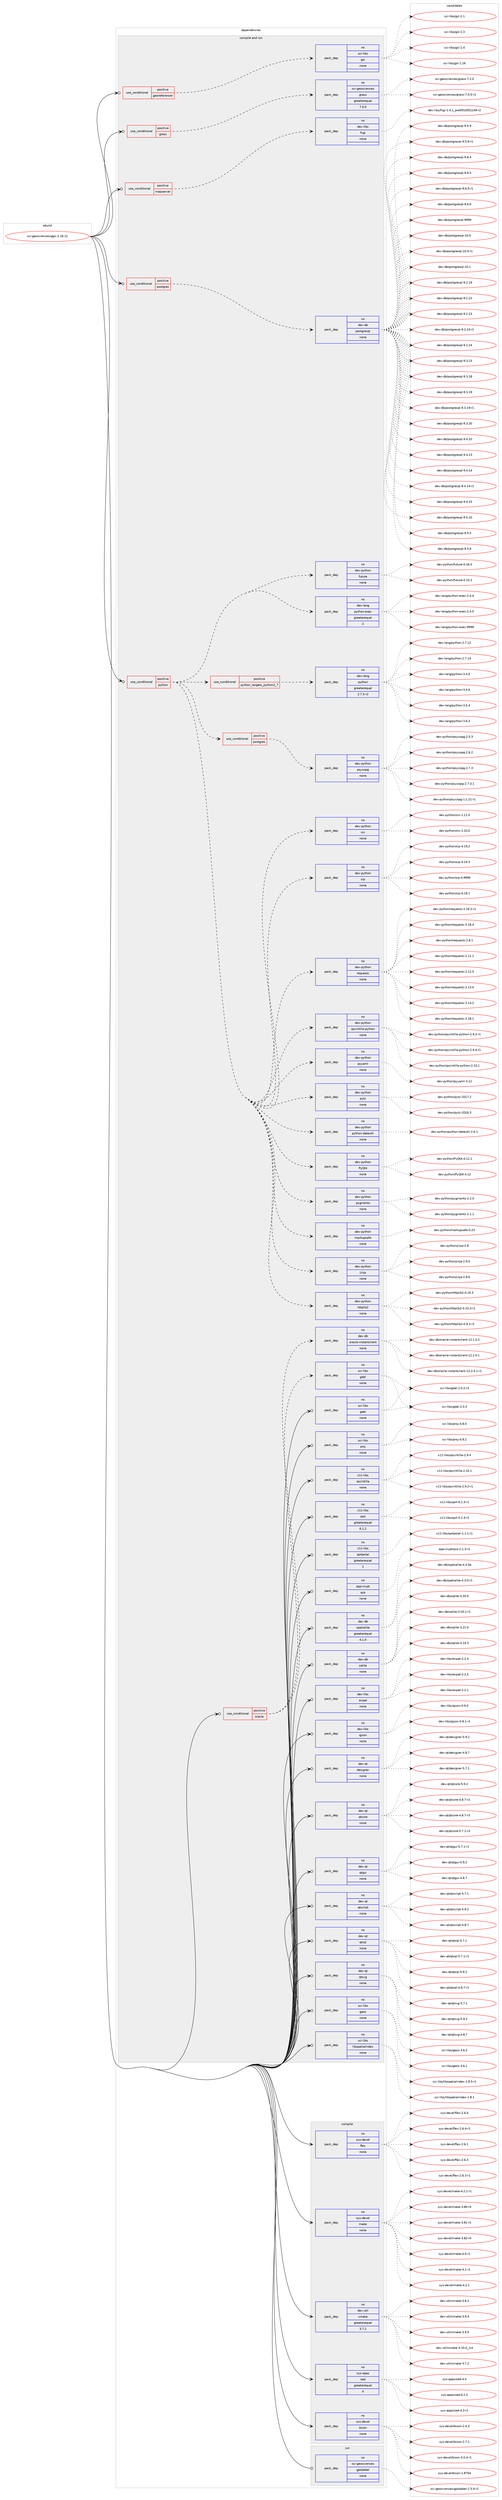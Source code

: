 digraph prolog {

# *************
# Graph options
# *************

newrank=true;
concentrate=true;
compound=true;
graph [rankdir=LR,fontname=Helvetica,fontsize=10,ranksep=1.5];#, ranksep=2.5, nodesep=0.2];
edge  [arrowhead=vee];
node  [fontname=Helvetica,fontsize=10];

# **********
# The ebuild
# **********

subgraph cluster_leftcol {
color=gray;
rank=same;
label=<<i>ebuild</i>>;
id [label="sci-geosciences/qgis-2.18.12", color=red, width=4, href="../sci-geosciences/qgis-2.18.12.svg"];
}

# ****************
# The dependencies
# ****************

subgraph cluster_midcol {
color=gray;
label=<<i>dependencies</i>>;
subgraph cluster_compile {
fillcolor="#eeeeee";
style=filled;
label=<<i>compile</i>>;
subgraph pack331617 {
dependency449462 [label=<<TABLE BORDER="0" CELLBORDER="1" CELLSPACING="0" CELLPADDING="4" WIDTH="220"><TR><TD ROWSPAN="6" CELLPADDING="30">pack_dep</TD></TR><TR><TD WIDTH="110">no</TD></TR><TR><TD>dev-util</TD></TR><TR><TD>cmake</TD></TR><TR><TD>greaterequal</TD></TR><TR><TD>3.7.2</TD></TR></TABLE>>, shape=none, color=blue];
}
id:e -> dependency449462:w [weight=20,style="solid",arrowhead="vee"];
subgraph pack331618 {
dependency449463 [label=<<TABLE BORDER="0" CELLBORDER="1" CELLSPACING="0" CELLPADDING="4" WIDTH="220"><TR><TD ROWSPAN="6" CELLPADDING="30">pack_dep</TD></TR><TR><TD WIDTH="110">no</TD></TR><TR><TD>sys-apps</TD></TR><TR><TD>sed</TD></TR><TR><TD>greaterequal</TD></TR><TR><TD>4</TD></TR></TABLE>>, shape=none, color=blue];
}
id:e -> dependency449463:w [weight=20,style="solid",arrowhead="vee"];
subgraph pack331619 {
dependency449464 [label=<<TABLE BORDER="0" CELLBORDER="1" CELLSPACING="0" CELLPADDING="4" WIDTH="220"><TR><TD ROWSPAN="6" CELLPADDING="30">pack_dep</TD></TR><TR><TD WIDTH="110">no</TD></TR><TR><TD>sys-devel</TD></TR><TR><TD>bison</TD></TR><TR><TD>none</TD></TR><TR><TD></TD></TR></TABLE>>, shape=none, color=blue];
}
id:e -> dependency449464:w [weight=20,style="solid",arrowhead="vee"];
subgraph pack331620 {
dependency449465 [label=<<TABLE BORDER="0" CELLBORDER="1" CELLSPACING="0" CELLPADDING="4" WIDTH="220"><TR><TD ROWSPAN="6" CELLPADDING="30">pack_dep</TD></TR><TR><TD WIDTH="110">no</TD></TR><TR><TD>sys-devel</TD></TR><TR><TD>flex</TD></TR><TR><TD>none</TD></TR><TR><TD></TD></TR></TABLE>>, shape=none, color=blue];
}
id:e -> dependency449465:w [weight=20,style="solid",arrowhead="vee"];
subgraph pack331621 {
dependency449466 [label=<<TABLE BORDER="0" CELLBORDER="1" CELLSPACING="0" CELLPADDING="4" WIDTH="220"><TR><TD ROWSPAN="6" CELLPADDING="30">pack_dep</TD></TR><TR><TD WIDTH="110">no</TD></TR><TR><TD>sys-devel</TD></TR><TR><TD>make</TD></TR><TR><TD>none</TD></TR><TR><TD></TD></TR></TABLE>>, shape=none, color=blue];
}
id:e -> dependency449466:w [weight=20,style="solid",arrowhead="vee"];
}
subgraph cluster_compileandrun {
fillcolor="#eeeeee";
style=filled;
label=<<i>compile and run</i>>;
subgraph cond110022 {
dependency449467 [label=<<TABLE BORDER="0" CELLBORDER="1" CELLSPACING="0" CELLPADDING="4"><TR><TD ROWSPAN="3" CELLPADDING="10">use_conditional</TD></TR><TR><TD>positive</TD></TR><TR><TD>georeferencer</TD></TR></TABLE>>, shape=none, color=red];
subgraph pack331622 {
dependency449468 [label=<<TABLE BORDER="0" CELLBORDER="1" CELLSPACING="0" CELLPADDING="4" WIDTH="220"><TR><TD ROWSPAN="6" CELLPADDING="30">pack_dep</TD></TR><TR><TD WIDTH="110">no</TD></TR><TR><TD>sci-libs</TD></TR><TR><TD>gsl</TD></TR><TR><TD>none</TD></TR><TR><TD></TD></TR></TABLE>>, shape=none, color=blue];
}
dependency449467:e -> dependency449468:w [weight=20,style="dashed",arrowhead="vee"];
}
id:e -> dependency449467:w [weight=20,style="solid",arrowhead="odotvee"];
subgraph cond110023 {
dependency449469 [label=<<TABLE BORDER="0" CELLBORDER="1" CELLSPACING="0" CELLPADDING="4"><TR><TD ROWSPAN="3" CELLPADDING="10">use_conditional</TD></TR><TR><TD>positive</TD></TR><TR><TD>grass</TD></TR></TABLE>>, shape=none, color=red];
subgraph pack331623 {
dependency449470 [label=<<TABLE BORDER="0" CELLBORDER="1" CELLSPACING="0" CELLPADDING="4" WIDTH="220"><TR><TD ROWSPAN="6" CELLPADDING="30">pack_dep</TD></TR><TR><TD WIDTH="110">no</TD></TR><TR><TD>sci-geosciences</TD></TR><TR><TD>grass</TD></TR><TR><TD>greaterequal</TD></TR><TR><TD>7.0.0</TD></TR></TABLE>>, shape=none, color=blue];
}
dependency449469:e -> dependency449470:w [weight=20,style="dashed",arrowhead="vee"];
}
id:e -> dependency449469:w [weight=20,style="solid",arrowhead="odotvee"];
subgraph cond110024 {
dependency449471 [label=<<TABLE BORDER="0" CELLBORDER="1" CELLSPACING="0" CELLPADDING="4"><TR><TD ROWSPAN="3" CELLPADDING="10">use_conditional</TD></TR><TR><TD>positive</TD></TR><TR><TD>mapserver</TD></TR></TABLE>>, shape=none, color=red];
subgraph pack331624 {
dependency449472 [label=<<TABLE BORDER="0" CELLBORDER="1" CELLSPACING="0" CELLPADDING="4" WIDTH="220"><TR><TD ROWSPAN="6" CELLPADDING="30">pack_dep</TD></TR><TR><TD WIDTH="110">no</TD></TR><TR><TD>dev-libs</TD></TR><TR><TD>fcgi</TD></TR><TR><TD>none</TD></TR><TR><TD></TD></TR></TABLE>>, shape=none, color=blue];
}
dependency449471:e -> dependency449472:w [weight=20,style="dashed",arrowhead="vee"];
}
id:e -> dependency449471:w [weight=20,style="solid",arrowhead="odotvee"];
subgraph cond110025 {
dependency449473 [label=<<TABLE BORDER="0" CELLBORDER="1" CELLSPACING="0" CELLPADDING="4"><TR><TD ROWSPAN="3" CELLPADDING="10">use_conditional</TD></TR><TR><TD>positive</TD></TR><TR><TD>oracle</TD></TR></TABLE>>, shape=none, color=red];
subgraph pack331625 {
dependency449474 [label=<<TABLE BORDER="0" CELLBORDER="1" CELLSPACING="0" CELLPADDING="4" WIDTH="220"><TR><TD ROWSPAN="6" CELLPADDING="30">pack_dep</TD></TR><TR><TD WIDTH="110">no</TD></TR><TR><TD>dev-db</TD></TR><TR><TD>oracle-instantclient</TD></TR><TR><TD>none</TD></TR><TR><TD></TD></TR></TABLE>>, shape=none, color=blue];
}
dependency449473:e -> dependency449474:w [weight=20,style="dashed",arrowhead="vee"];
subgraph pack331626 {
dependency449475 [label=<<TABLE BORDER="0" CELLBORDER="1" CELLSPACING="0" CELLPADDING="4" WIDTH="220"><TR><TD ROWSPAN="6" CELLPADDING="30">pack_dep</TD></TR><TR><TD WIDTH="110">no</TD></TR><TR><TD>sci-libs</TD></TR><TR><TD>gdal</TD></TR><TR><TD>none</TD></TR><TR><TD></TD></TR></TABLE>>, shape=none, color=blue];
}
dependency449473:e -> dependency449475:w [weight=20,style="dashed",arrowhead="vee"];
}
id:e -> dependency449473:w [weight=20,style="solid",arrowhead="odotvee"];
subgraph cond110026 {
dependency449476 [label=<<TABLE BORDER="0" CELLBORDER="1" CELLSPACING="0" CELLPADDING="4"><TR><TD ROWSPAN="3" CELLPADDING="10">use_conditional</TD></TR><TR><TD>positive</TD></TR><TR><TD>postgres</TD></TR></TABLE>>, shape=none, color=red];
subgraph pack331627 {
dependency449477 [label=<<TABLE BORDER="0" CELLBORDER="1" CELLSPACING="0" CELLPADDING="4" WIDTH="220"><TR><TD ROWSPAN="6" CELLPADDING="30">pack_dep</TD></TR><TR><TD WIDTH="110">no</TD></TR><TR><TD>dev-db</TD></TR><TR><TD>postgresql</TD></TR><TR><TD>none</TD></TR><TR><TD></TD></TR></TABLE>>, shape=none, color=blue];
}
dependency449476:e -> dependency449477:w [weight=20,style="dashed",arrowhead="vee"];
}
id:e -> dependency449476:w [weight=20,style="solid",arrowhead="odotvee"];
subgraph cond110027 {
dependency449478 [label=<<TABLE BORDER="0" CELLBORDER="1" CELLSPACING="0" CELLPADDING="4"><TR><TD ROWSPAN="3" CELLPADDING="10">use_conditional</TD></TR><TR><TD>positive</TD></TR><TR><TD>python</TD></TR></TABLE>>, shape=none, color=red];
subgraph cond110028 {
dependency449479 [label=<<TABLE BORDER="0" CELLBORDER="1" CELLSPACING="0" CELLPADDING="4"><TR><TD ROWSPAN="3" CELLPADDING="10">use_conditional</TD></TR><TR><TD>positive</TD></TR><TR><TD>python_targets_python2_7</TD></TR></TABLE>>, shape=none, color=red];
subgraph pack331628 {
dependency449480 [label=<<TABLE BORDER="0" CELLBORDER="1" CELLSPACING="0" CELLPADDING="4" WIDTH="220"><TR><TD ROWSPAN="6" CELLPADDING="30">pack_dep</TD></TR><TR><TD WIDTH="110">no</TD></TR><TR><TD>dev-lang</TD></TR><TR><TD>python</TD></TR><TR><TD>greaterequal</TD></TR><TR><TD>2.7.5-r2</TD></TR></TABLE>>, shape=none, color=blue];
}
dependency449479:e -> dependency449480:w [weight=20,style="dashed",arrowhead="vee"];
}
dependency449478:e -> dependency449479:w [weight=20,style="dashed",arrowhead="vee"];
subgraph pack331629 {
dependency449481 [label=<<TABLE BORDER="0" CELLBORDER="1" CELLSPACING="0" CELLPADDING="4" WIDTH="220"><TR><TD ROWSPAN="6" CELLPADDING="30">pack_dep</TD></TR><TR><TD WIDTH="110">no</TD></TR><TR><TD>dev-lang</TD></TR><TR><TD>python-exec</TD></TR><TR><TD>greaterequal</TD></TR><TR><TD>2</TD></TR></TABLE>>, shape=none, color=blue];
}
dependency449478:e -> dependency449481:w [weight=20,style="dashed",arrowhead="vee"];
subgraph pack331630 {
dependency449482 [label=<<TABLE BORDER="0" CELLBORDER="1" CELLSPACING="0" CELLPADDING="4" WIDTH="220"><TR><TD ROWSPAN="6" CELLPADDING="30">pack_dep</TD></TR><TR><TD WIDTH="110">no</TD></TR><TR><TD>dev-python</TD></TR><TR><TD>future</TD></TR><TR><TD>none</TD></TR><TR><TD></TD></TR></TABLE>>, shape=none, color=blue];
}
dependency449478:e -> dependency449482:w [weight=20,style="dashed",arrowhead="vee"];
subgraph pack331631 {
dependency449483 [label=<<TABLE BORDER="0" CELLBORDER="1" CELLSPACING="0" CELLPADDING="4" WIDTH="220"><TR><TD ROWSPAN="6" CELLPADDING="30">pack_dep</TD></TR><TR><TD WIDTH="110">no</TD></TR><TR><TD>dev-python</TD></TR><TR><TD>httplib2</TD></TR><TR><TD>none</TD></TR><TR><TD></TD></TR></TABLE>>, shape=none, color=blue];
}
dependency449478:e -> dependency449483:w [weight=20,style="dashed",arrowhead="vee"];
subgraph pack331632 {
dependency449484 [label=<<TABLE BORDER="0" CELLBORDER="1" CELLSPACING="0" CELLPADDING="4" WIDTH="220"><TR><TD ROWSPAN="6" CELLPADDING="30">pack_dep</TD></TR><TR><TD WIDTH="110">no</TD></TR><TR><TD>dev-python</TD></TR><TR><TD>jinja</TD></TR><TR><TD>none</TD></TR><TR><TD></TD></TR></TABLE>>, shape=none, color=blue];
}
dependency449478:e -> dependency449484:w [weight=20,style="dashed",arrowhead="vee"];
subgraph pack331633 {
dependency449485 [label=<<TABLE BORDER="0" CELLBORDER="1" CELLSPACING="0" CELLPADDING="4" WIDTH="220"><TR><TD ROWSPAN="6" CELLPADDING="30">pack_dep</TD></TR><TR><TD WIDTH="110">no</TD></TR><TR><TD>dev-python</TD></TR><TR><TD>markupsafe</TD></TR><TR><TD>none</TD></TR><TR><TD></TD></TR></TABLE>>, shape=none, color=blue];
}
dependency449478:e -> dependency449485:w [weight=20,style="dashed",arrowhead="vee"];
subgraph pack331634 {
dependency449486 [label=<<TABLE BORDER="0" CELLBORDER="1" CELLSPACING="0" CELLPADDING="4" WIDTH="220"><TR><TD ROWSPAN="6" CELLPADDING="30">pack_dep</TD></TR><TR><TD WIDTH="110">no</TD></TR><TR><TD>dev-python</TD></TR><TR><TD>pygments</TD></TR><TR><TD>none</TD></TR><TR><TD></TD></TR></TABLE>>, shape=none, color=blue];
}
dependency449478:e -> dependency449486:w [weight=20,style="dashed",arrowhead="vee"];
subgraph pack331635 {
dependency449487 [label=<<TABLE BORDER="0" CELLBORDER="1" CELLSPACING="0" CELLPADDING="4" WIDTH="220"><TR><TD ROWSPAN="6" CELLPADDING="30">pack_dep</TD></TR><TR><TD WIDTH="110">no</TD></TR><TR><TD>dev-python</TD></TR><TR><TD>PyQt4</TD></TR><TR><TD>none</TD></TR><TR><TD></TD></TR></TABLE>>, shape=none, color=blue];
}
dependency449478:e -> dependency449487:w [weight=20,style="dashed",arrowhead="vee"];
subgraph pack331636 {
dependency449488 [label=<<TABLE BORDER="0" CELLBORDER="1" CELLSPACING="0" CELLPADDING="4" WIDTH="220"><TR><TD ROWSPAN="6" CELLPADDING="30">pack_dep</TD></TR><TR><TD WIDTH="110">no</TD></TR><TR><TD>dev-python</TD></TR><TR><TD>python-dateutil</TD></TR><TR><TD>none</TD></TR><TR><TD></TD></TR></TABLE>>, shape=none, color=blue];
}
dependency449478:e -> dependency449488:w [weight=20,style="dashed",arrowhead="vee"];
subgraph pack331637 {
dependency449489 [label=<<TABLE BORDER="0" CELLBORDER="1" CELLSPACING="0" CELLPADDING="4" WIDTH="220"><TR><TD ROWSPAN="6" CELLPADDING="30">pack_dep</TD></TR><TR><TD WIDTH="110">no</TD></TR><TR><TD>dev-python</TD></TR><TR><TD>pytz</TD></TR><TR><TD>none</TD></TR><TR><TD></TD></TR></TABLE>>, shape=none, color=blue];
}
dependency449478:e -> dependency449489:w [weight=20,style="dashed",arrowhead="vee"];
subgraph pack331638 {
dependency449490 [label=<<TABLE BORDER="0" CELLBORDER="1" CELLSPACING="0" CELLPADDING="4" WIDTH="220"><TR><TD ROWSPAN="6" CELLPADDING="30">pack_dep</TD></TR><TR><TD WIDTH="110">no</TD></TR><TR><TD>dev-python</TD></TR><TR><TD>pyyaml</TD></TR><TR><TD>none</TD></TR><TR><TD></TD></TR></TABLE>>, shape=none, color=blue];
}
dependency449478:e -> dependency449490:w [weight=20,style="dashed",arrowhead="vee"];
subgraph pack331639 {
dependency449491 [label=<<TABLE BORDER="0" CELLBORDER="1" CELLSPACING="0" CELLPADDING="4" WIDTH="220"><TR><TD ROWSPAN="6" CELLPADDING="30">pack_dep</TD></TR><TR><TD WIDTH="110">no</TD></TR><TR><TD>dev-python</TD></TR><TR><TD>qscintilla-python</TD></TR><TR><TD>none</TD></TR><TR><TD></TD></TR></TABLE>>, shape=none, color=blue];
}
dependency449478:e -> dependency449491:w [weight=20,style="dashed",arrowhead="vee"];
subgraph pack331640 {
dependency449492 [label=<<TABLE BORDER="0" CELLBORDER="1" CELLSPACING="0" CELLPADDING="4" WIDTH="220"><TR><TD ROWSPAN="6" CELLPADDING="30">pack_dep</TD></TR><TR><TD WIDTH="110">no</TD></TR><TR><TD>dev-python</TD></TR><TR><TD>requests</TD></TR><TR><TD>none</TD></TR><TR><TD></TD></TR></TABLE>>, shape=none, color=blue];
}
dependency449478:e -> dependency449492:w [weight=20,style="dashed",arrowhead="vee"];
subgraph pack331641 {
dependency449493 [label=<<TABLE BORDER="0" CELLBORDER="1" CELLSPACING="0" CELLPADDING="4" WIDTH="220"><TR><TD ROWSPAN="6" CELLPADDING="30">pack_dep</TD></TR><TR><TD WIDTH="110">no</TD></TR><TR><TD>dev-python</TD></TR><TR><TD>sip</TD></TR><TR><TD>none</TD></TR><TR><TD></TD></TR></TABLE>>, shape=none, color=blue];
}
dependency449478:e -> dependency449493:w [weight=20,style="dashed",arrowhead="vee"];
subgraph pack331642 {
dependency449494 [label=<<TABLE BORDER="0" CELLBORDER="1" CELLSPACING="0" CELLPADDING="4" WIDTH="220"><TR><TD ROWSPAN="6" CELLPADDING="30">pack_dep</TD></TR><TR><TD WIDTH="110">no</TD></TR><TR><TD>dev-python</TD></TR><TR><TD>six</TD></TR><TR><TD>none</TD></TR><TR><TD></TD></TR></TABLE>>, shape=none, color=blue];
}
dependency449478:e -> dependency449494:w [weight=20,style="dashed",arrowhead="vee"];
subgraph cond110029 {
dependency449495 [label=<<TABLE BORDER="0" CELLBORDER="1" CELLSPACING="0" CELLPADDING="4"><TR><TD ROWSPAN="3" CELLPADDING="10">use_conditional</TD></TR><TR><TD>positive</TD></TR><TR><TD>postgres</TD></TR></TABLE>>, shape=none, color=red];
subgraph pack331643 {
dependency449496 [label=<<TABLE BORDER="0" CELLBORDER="1" CELLSPACING="0" CELLPADDING="4" WIDTH="220"><TR><TD ROWSPAN="6" CELLPADDING="30">pack_dep</TD></TR><TR><TD WIDTH="110">no</TD></TR><TR><TD>dev-python</TD></TR><TR><TD>psycopg</TD></TR><TR><TD>none</TD></TR><TR><TD></TD></TR></TABLE>>, shape=none, color=blue];
}
dependency449495:e -> dependency449496:w [weight=20,style="dashed",arrowhead="vee"];
}
dependency449478:e -> dependency449495:w [weight=20,style="dashed",arrowhead="vee"];
}
id:e -> dependency449478:w [weight=20,style="solid",arrowhead="odotvee"];
subgraph pack331644 {
dependency449497 [label=<<TABLE BORDER="0" CELLBORDER="1" CELLSPACING="0" CELLPADDING="4" WIDTH="220"><TR><TD ROWSPAN="6" CELLPADDING="30">pack_dep</TD></TR><TR><TD WIDTH="110">no</TD></TR><TR><TD>app-crypt</TD></TR><TR><TD>qca</TD></TR><TR><TD>none</TD></TR><TR><TD></TD></TR></TABLE>>, shape=none, color=blue];
}
id:e -> dependency449497:w [weight=20,style="solid",arrowhead="odotvee"];
subgraph pack331645 {
dependency449498 [label=<<TABLE BORDER="0" CELLBORDER="1" CELLSPACING="0" CELLPADDING="4" WIDTH="220"><TR><TD ROWSPAN="6" CELLPADDING="30">pack_dep</TD></TR><TR><TD WIDTH="110">no</TD></TR><TR><TD>dev-db</TD></TR><TR><TD>spatialite</TD></TR><TR><TD>greaterequal</TD></TR><TR><TD>4.1.0</TD></TR></TABLE>>, shape=none, color=blue];
}
id:e -> dependency449498:w [weight=20,style="solid",arrowhead="odotvee"];
subgraph pack331646 {
dependency449499 [label=<<TABLE BORDER="0" CELLBORDER="1" CELLSPACING="0" CELLPADDING="4" WIDTH="220"><TR><TD ROWSPAN="6" CELLPADDING="30">pack_dep</TD></TR><TR><TD WIDTH="110">no</TD></TR><TR><TD>dev-db</TD></TR><TR><TD>sqlite</TD></TR><TR><TD>none</TD></TR><TR><TD></TD></TR></TABLE>>, shape=none, color=blue];
}
id:e -> dependency449499:w [weight=20,style="solid",arrowhead="odotvee"];
subgraph pack331647 {
dependency449500 [label=<<TABLE BORDER="0" CELLBORDER="1" CELLSPACING="0" CELLPADDING="4" WIDTH="220"><TR><TD ROWSPAN="6" CELLPADDING="30">pack_dep</TD></TR><TR><TD WIDTH="110">no</TD></TR><TR><TD>dev-libs</TD></TR><TR><TD>expat</TD></TR><TR><TD>none</TD></TR><TR><TD></TD></TR></TABLE>>, shape=none, color=blue];
}
id:e -> dependency449500:w [weight=20,style="solid",arrowhead="odotvee"];
subgraph pack331648 {
dependency449501 [label=<<TABLE BORDER="0" CELLBORDER="1" CELLSPACING="0" CELLPADDING="4" WIDTH="220"><TR><TD ROWSPAN="6" CELLPADDING="30">pack_dep</TD></TR><TR><TD WIDTH="110">no</TD></TR><TR><TD>dev-libs</TD></TR><TR><TD>qjson</TD></TR><TR><TD>none</TD></TR><TR><TD></TD></TR></TABLE>>, shape=none, color=blue];
}
id:e -> dependency449501:w [weight=20,style="solid",arrowhead="odotvee"];
subgraph pack331649 {
dependency449502 [label=<<TABLE BORDER="0" CELLBORDER="1" CELLSPACING="0" CELLPADDING="4" WIDTH="220"><TR><TD ROWSPAN="6" CELLPADDING="30">pack_dep</TD></TR><TR><TD WIDTH="110">no</TD></TR><TR><TD>dev-qt</TD></TR><TR><TD>designer</TD></TR><TR><TD>none</TD></TR><TR><TD></TD></TR></TABLE>>, shape=none, color=blue];
}
id:e -> dependency449502:w [weight=20,style="solid",arrowhead="odotvee"];
subgraph pack331650 {
dependency449503 [label=<<TABLE BORDER="0" CELLBORDER="1" CELLSPACING="0" CELLPADDING="4" WIDTH="220"><TR><TD ROWSPAN="6" CELLPADDING="30">pack_dep</TD></TR><TR><TD WIDTH="110">no</TD></TR><TR><TD>dev-qt</TD></TR><TR><TD>qtcore</TD></TR><TR><TD>none</TD></TR><TR><TD></TD></TR></TABLE>>, shape=none, color=blue];
}
id:e -> dependency449503:w [weight=20,style="solid",arrowhead="odotvee"];
subgraph pack331651 {
dependency449504 [label=<<TABLE BORDER="0" CELLBORDER="1" CELLSPACING="0" CELLPADDING="4" WIDTH="220"><TR><TD ROWSPAN="6" CELLPADDING="30">pack_dep</TD></TR><TR><TD WIDTH="110">no</TD></TR><TR><TD>dev-qt</TD></TR><TR><TD>qtgui</TD></TR><TR><TD>none</TD></TR><TR><TD></TD></TR></TABLE>>, shape=none, color=blue];
}
id:e -> dependency449504:w [weight=20,style="solid",arrowhead="odotvee"];
subgraph pack331652 {
dependency449505 [label=<<TABLE BORDER="0" CELLBORDER="1" CELLSPACING="0" CELLPADDING="4" WIDTH="220"><TR><TD ROWSPAN="6" CELLPADDING="30">pack_dep</TD></TR><TR><TD WIDTH="110">no</TD></TR><TR><TD>dev-qt</TD></TR><TR><TD>qtscript</TD></TR><TR><TD>none</TD></TR><TR><TD></TD></TR></TABLE>>, shape=none, color=blue];
}
id:e -> dependency449505:w [weight=20,style="solid",arrowhead="odotvee"];
subgraph pack331653 {
dependency449506 [label=<<TABLE BORDER="0" CELLBORDER="1" CELLSPACING="0" CELLPADDING="4" WIDTH="220"><TR><TD ROWSPAN="6" CELLPADDING="30">pack_dep</TD></TR><TR><TD WIDTH="110">no</TD></TR><TR><TD>dev-qt</TD></TR><TR><TD>qtsql</TD></TR><TR><TD>none</TD></TR><TR><TD></TD></TR></TABLE>>, shape=none, color=blue];
}
id:e -> dependency449506:w [weight=20,style="solid",arrowhead="odotvee"];
subgraph pack331654 {
dependency449507 [label=<<TABLE BORDER="0" CELLBORDER="1" CELLSPACING="0" CELLPADDING="4" WIDTH="220"><TR><TD ROWSPAN="6" CELLPADDING="30">pack_dep</TD></TR><TR><TD WIDTH="110">no</TD></TR><TR><TD>dev-qt</TD></TR><TR><TD>qtsvg</TD></TR><TR><TD>none</TD></TR><TR><TD></TD></TR></TABLE>>, shape=none, color=blue];
}
id:e -> dependency449507:w [weight=20,style="solid",arrowhead="odotvee"];
subgraph pack331655 {
dependency449508 [label=<<TABLE BORDER="0" CELLBORDER="1" CELLSPACING="0" CELLPADDING="4" WIDTH="220"><TR><TD ROWSPAN="6" CELLPADDING="30">pack_dep</TD></TR><TR><TD WIDTH="110">no</TD></TR><TR><TD>sci-libs</TD></TR><TR><TD>gdal</TD></TR><TR><TD>none</TD></TR><TR><TD></TD></TR></TABLE>>, shape=none, color=blue];
}
id:e -> dependency449508:w [weight=20,style="solid",arrowhead="odotvee"];
subgraph pack331656 {
dependency449509 [label=<<TABLE BORDER="0" CELLBORDER="1" CELLSPACING="0" CELLPADDING="4" WIDTH="220"><TR><TD ROWSPAN="6" CELLPADDING="30">pack_dep</TD></TR><TR><TD WIDTH="110">no</TD></TR><TR><TD>sci-libs</TD></TR><TR><TD>geos</TD></TR><TR><TD>none</TD></TR><TR><TD></TD></TR></TABLE>>, shape=none, color=blue];
}
id:e -> dependency449509:w [weight=20,style="solid",arrowhead="odotvee"];
subgraph pack331657 {
dependency449510 [label=<<TABLE BORDER="0" CELLBORDER="1" CELLSPACING="0" CELLPADDING="4" WIDTH="220"><TR><TD ROWSPAN="6" CELLPADDING="30">pack_dep</TD></TR><TR><TD WIDTH="110">no</TD></TR><TR><TD>sci-libs</TD></TR><TR><TD>libspatialindex</TD></TR><TR><TD>none</TD></TR><TR><TD></TD></TR></TABLE>>, shape=none, color=blue];
}
id:e -> dependency449510:w [weight=20,style="solid",arrowhead="odotvee"];
subgraph pack331658 {
dependency449511 [label=<<TABLE BORDER="0" CELLBORDER="1" CELLSPACING="0" CELLPADDING="4" WIDTH="220"><TR><TD ROWSPAN="6" CELLPADDING="30">pack_dep</TD></TR><TR><TD WIDTH="110">no</TD></TR><TR><TD>sci-libs</TD></TR><TR><TD>proj</TD></TR><TR><TD>none</TD></TR><TR><TD></TD></TR></TABLE>>, shape=none, color=blue];
}
id:e -> dependency449511:w [weight=20,style="solid",arrowhead="odotvee"];
subgraph pack331659 {
dependency449512 [label=<<TABLE BORDER="0" CELLBORDER="1" CELLSPACING="0" CELLPADDING="4" WIDTH="220"><TR><TD ROWSPAN="6" CELLPADDING="30">pack_dep</TD></TR><TR><TD WIDTH="110">no</TD></TR><TR><TD>x11-libs</TD></TR><TR><TD>qscintilla</TD></TR><TR><TD>none</TD></TR><TR><TD></TD></TR></TABLE>>, shape=none, color=blue];
}
id:e -> dependency449512:w [weight=20,style="solid",arrowhead="odotvee"];
subgraph pack331660 {
dependency449513 [label=<<TABLE BORDER="0" CELLBORDER="1" CELLSPACING="0" CELLPADDING="4" WIDTH="220"><TR><TD ROWSPAN="6" CELLPADDING="30">pack_dep</TD></TR><TR><TD WIDTH="110">no</TD></TR><TR><TD>x11-libs</TD></TR><TR><TD>qwt</TD></TR><TR><TD>greaterequal</TD></TR><TR><TD>6.1.2</TD></TR></TABLE>>, shape=none, color=blue];
}
id:e -> dependency449513:w [weight=20,style="solid",arrowhead="odotvee"];
subgraph pack331661 {
dependency449514 [label=<<TABLE BORDER="0" CELLBORDER="1" CELLSPACING="0" CELLPADDING="4" WIDTH="220"><TR><TD ROWSPAN="6" CELLPADDING="30">pack_dep</TD></TR><TR><TD WIDTH="110">no</TD></TR><TR><TD>x11-libs</TD></TR><TR><TD>qwtpolar</TD></TR><TR><TD>greaterequal</TD></TR><TR><TD>1</TD></TR></TABLE>>, shape=none, color=blue];
}
id:e -> dependency449514:w [weight=20,style="solid",arrowhead="odotvee"];
}
subgraph cluster_run {
fillcolor="#eeeeee";
style=filled;
label=<<i>run</i>>;
subgraph pack331662 {
dependency449515 [label=<<TABLE BORDER="0" CELLBORDER="1" CELLSPACING="0" CELLPADDING="4" WIDTH="220"><TR><TD ROWSPAN="6" CELLPADDING="30">pack_dep</TD></TR><TR><TD WIDTH="110">no</TD></TR><TR><TD>sci-geosciences</TD></TR><TR><TD>gpsbabel</TD></TR><TR><TD>none</TD></TR><TR><TD></TD></TR></TABLE>>, shape=none, color=blue];
}
id:e -> dependency449515:w [weight=20,style="solid",arrowhead="odot"];
}
}

# **************
# The candidates
# **************

subgraph cluster_choices {
rank=same;
color=gray;
label=<<i>candidates</i>>;

subgraph choice331617 {
color=black;
nodesep=1;
choice1001011184511711610510847991099710710145514649484648951149952 [label="dev-util/cmake-3.10.0_rc4", color=red, width=4,href="../dev-util/cmake-3.10.0_rc4.svg"];
choice10010111845117116105108479910997107101455146554650 [label="dev-util/cmake-3.7.2", color=red, width=4,href="../dev-util/cmake-3.7.2.svg"];
choice10010111845117116105108479910997107101455146564650 [label="dev-util/cmake-3.8.2", color=red, width=4,href="../dev-util/cmake-3.8.2.svg"];
choice10010111845117116105108479910997107101455146574652 [label="dev-util/cmake-3.9.4", color=red, width=4,href="../dev-util/cmake-3.9.4.svg"];
choice10010111845117116105108479910997107101455146574653 [label="dev-util/cmake-3.9.5", color=red, width=4,href="../dev-util/cmake-3.9.5.svg"];
dependency449462:e -> choice1001011184511711610510847991099710710145514649484648951149952:w [style=dotted,weight="100"];
dependency449462:e -> choice10010111845117116105108479910997107101455146554650:w [style=dotted,weight="100"];
dependency449462:e -> choice10010111845117116105108479910997107101455146564650:w [style=dotted,weight="100"];
dependency449462:e -> choice10010111845117116105108479910997107101455146574652:w [style=dotted,weight="100"];
dependency449462:e -> choice10010111845117116105108479910997107101455146574653:w [style=dotted,weight="100"];
}
subgraph choice331618 {
color=black;
nodesep=1;
choice115121115459711211211547115101100455246504650 [label="sys-apps/sed-4.2.2", color=red, width=4,href="../sys-apps/sed-4.2.2.svg"];
choice115121115459711211211547115101100455246514511449 [label="sys-apps/sed-4.3-r1", color=red, width=4,href="../sys-apps/sed-4.3-r1.svg"];
choice11512111545971121121154711510110045524652 [label="sys-apps/sed-4.4", color=red, width=4,href="../sys-apps/sed-4.4.svg"];
dependency449463:e -> choice115121115459711211211547115101100455246504650:w [style=dotted,weight="100"];
dependency449463:e -> choice115121115459711211211547115101100455246514511449:w [style=dotted,weight="100"];
dependency449463:e -> choice11512111545971121121154711510110045524652:w [style=dotted,weight="100"];
}
subgraph choice331619 {
color=black;
nodesep=1;
choice115121115451001011181011084798105115111110454946565553100 [label="sys-devel/bison-1.875d", color=red, width=4,href="../sys-devel/bison-1.875d.svg"];
choice115121115451001011181011084798105115111110455046524651 [label="sys-devel/bison-2.4.3", color=red, width=4,href="../sys-devel/bison-2.4.3.svg"];
choice115121115451001011181011084798105115111110455046554649 [label="sys-devel/bison-2.7.1", color=red, width=4,href="../sys-devel/bison-2.7.1.svg"];
choice1151211154510010111810110847981051151111104551464846524511449 [label="sys-devel/bison-3.0.4-r1", color=red, width=4,href="../sys-devel/bison-3.0.4-r1.svg"];
dependency449464:e -> choice115121115451001011181011084798105115111110454946565553100:w [style=dotted,weight="100"];
dependency449464:e -> choice115121115451001011181011084798105115111110455046524651:w [style=dotted,weight="100"];
dependency449464:e -> choice115121115451001011181011084798105115111110455046554649:w [style=dotted,weight="100"];
dependency449464:e -> choice1151211154510010111810110847981051151111104551464846524511449:w [style=dotted,weight="100"];
}
subgraph choice331620 {
color=black;
nodesep=1;
choice1151211154510010111810110847102108101120455046544649 [label="sys-devel/flex-2.6.1", color=red, width=4,href="../sys-devel/flex-2.6.1.svg"];
choice1151211154510010111810110847102108101120455046544651 [label="sys-devel/flex-2.6.3", color=red, width=4,href="../sys-devel/flex-2.6.3.svg"];
choice11512111545100101118101108471021081011204550465446514511449 [label="sys-devel/flex-2.6.3-r1", color=red, width=4,href="../sys-devel/flex-2.6.3-r1.svg"];
choice1151211154510010111810110847102108101120455046544652 [label="sys-devel/flex-2.6.4", color=red, width=4,href="../sys-devel/flex-2.6.4.svg"];
choice11512111545100101118101108471021081011204550465446524511449 [label="sys-devel/flex-2.6.4-r1", color=red, width=4,href="../sys-devel/flex-2.6.4-r1.svg"];
dependency449465:e -> choice1151211154510010111810110847102108101120455046544649:w [style=dotted,weight="100"];
dependency449465:e -> choice1151211154510010111810110847102108101120455046544651:w [style=dotted,weight="100"];
dependency449465:e -> choice11512111545100101118101108471021081011204550465446514511449:w [style=dotted,weight="100"];
dependency449465:e -> choice1151211154510010111810110847102108101120455046544652:w [style=dotted,weight="100"];
dependency449465:e -> choice11512111545100101118101108471021081011204550465446524511449:w [style=dotted,weight="100"];
}
subgraph choice331621 {
color=black;
nodesep=1;
choice11512111545100101118101108471099710710145514656484511452 [label="sys-devel/make-3.80-r4", color=red, width=4,href="../sys-devel/make-3.80-r4.svg"];
choice11512111545100101118101108471099710710145514656494511450 [label="sys-devel/make-3.81-r2", color=red, width=4,href="../sys-devel/make-3.81-r2.svg"];
choice11512111545100101118101108471099710710145514656504511452 [label="sys-devel/make-3.82-r4", color=red, width=4,href="../sys-devel/make-3.82-r4.svg"];
choice115121115451001011181011084710997107101455246484511449 [label="sys-devel/make-4.0-r1", color=red, width=4,href="../sys-devel/make-4.0-r1.svg"];
choice115121115451001011181011084710997107101455246494511449 [label="sys-devel/make-4.1-r1", color=red, width=4,href="../sys-devel/make-4.1-r1.svg"];
choice115121115451001011181011084710997107101455246504649 [label="sys-devel/make-4.2.1", color=red, width=4,href="../sys-devel/make-4.2.1.svg"];
choice1151211154510010111810110847109971071014552465046494511449 [label="sys-devel/make-4.2.1-r1", color=red, width=4,href="../sys-devel/make-4.2.1-r1.svg"];
dependency449466:e -> choice11512111545100101118101108471099710710145514656484511452:w [style=dotted,weight="100"];
dependency449466:e -> choice11512111545100101118101108471099710710145514656494511450:w [style=dotted,weight="100"];
dependency449466:e -> choice11512111545100101118101108471099710710145514656504511452:w [style=dotted,weight="100"];
dependency449466:e -> choice115121115451001011181011084710997107101455246484511449:w [style=dotted,weight="100"];
dependency449466:e -> choice115121115451001011181011084710997107101455246494511449:w [style=dotted,weight="100"];
dependency449466:e -> choice115121115451001011181011084710997107101455246504649:w [style=dotted,weight="100"];
dependency449466:e -> choice1151211154510010111810110847109971071014552465046494511449:w [style=dotted,weight="100"];
}
subgraph choice331622 {
color=black;
nodesep=1;
choice115991054510810598115471031151084549464954 [label="sci-libs/gsl-1.16", color=red, width=4,href="../sci-libs/gsl-1.16.svg"];
choice1159910545108105981154710311510845504649 [label="sci-libs/gsl-2.1", color=red, width=4,href="../sci-libs/gsl-2.1.svg"];
choice1159910545108105981154710311510845504651 [label="sci-libs/gsl-2.3", color=red, width=4,href="../sci-libs/gsl-2.3.svg"];
choice1159910545108105981154710311510845504652 [label="sci-libs/gsl-2.4", color=red, width=4,href="../sci-libs/gsl-2.4.svg"];
dependency449468:e -> choice115991054510810598115471031151084549464954:w [style=dotted,weight="100"];
dependency449468:e -> choice1159910545108105981154710311510845504649:w [style=dotted,weight="100"];
dependency449468:e -> choice1159910545108105981154710311510845504651:w [style=dotted,weight="100"];
dependency449468:e -> choice1159910545108105981154710311510845504652:w [style=dotted,weight="100"];
}
subgraph choice331623 {
color=black;
nodesep=1;
choice1159910545103101111115991051011109910111547103114971151154555464846534511449 [label="sci-geosciences/grass-7.0.5-r1", color=red, width=4,href="../sci-geosciences/grass-7.0.5-r1.svg"];
choice115991054510310111111599105101110991011154710311497115115455546504648 [label="sci-geosciences/grass-7.2.0", color=red, width=4,href="../sci-geosciences/grass-7.2.0.svg"];
dependency449470:e -> choice1159910545103101111115991051011109910111547103114971151154555464846534511449:w [style=dotted,weight="100"];
dependency449470:e -> choice115991054510310111111599105101110991011154710311497115115455546504648:w [style=dotted,weight="100"];
}
subgraph choice331624 {
color=black;
nodesep=1;
choice1001011184510810598115471029910310545504652464995112114101485749484853505052574511450 [label="dev-libs/fcgi-2.4.1_pre0910052249-r2", color=red, width=4,href="../dev-libs/fcgi-2.4.1_pre0910052249-r2.svg"];
dependency449472:e -> choice1001011184510810598115471029910310545504652464995112114101485749484853505052574511450:w [style=dotted,weight="100"];
}
subgraph choice331625 {
color=black;
nodesep=1;
choice1001011184510098471111149799108101451051101151169711011699108105101110116454950464946484650 [label="dev-db/oracle-instantclient-12.1.0.2", color=red, width=4,href="../dev-db/oracle-instantclient-12.1.0.2.svg"];
choice1001011184510098471111149799108101451051101151169711011699108105101110116454950465046484649 [label="dev-db/oracle-instantclient-12.2.0.1", color=red, width=4,href="../dev-db/oracle-instantclient-12.2.0.1.svg"];
choice10010111845100984711111497991081014510511011511697110116991081051011101164549504650464846494511449 [label="dev-db/oracle-instantclient-12.2.0.1-r1", color=red, width=4,href="../dev-db/oracle-instantclient-12.2.0.1-r1.svg"];
dependency449474:e -> choice1001011184510098471111149799108101451051101151169711011699108105101110116454950464946484650:w [style=dotted,weight="100"];
dependency449474:e -> choice1001011184510098471111149799108101451051101151169711011699108105101110116454950465046484649:w [style=dotted,weight="100"];
dependency449474:e -> choice10010111845100984711111497991081014510511011511697110116991081051011101164549504650464846494511449:w [style=dotted,weight="100"];
}
subgraph choice331626 {
color=black;
nodesep=1;
choice11599105451081059811547103100971084550464846504511451 [label="sci-libs/gdal-2.0.2-r3", color=red, width=4,href="../sci-libs/gdal-2.0.2-r3.svg"];
choice1159910545108105981154710310097108455046484651 [label="sci-libs/gdal-2.0.3", color=red, width=4,href="../sci-libs/gdal-2.0.3.svg"];
dependency449475:e -> choice11599105451081059811547103100971084550464846504511451:w [style=dotted,weight="100"];
dependency449475:e -> choice1159910545108105981154710310097108455046484651:w [style=dotted,weight="100"];
}
subgraph choice331627 {
color=black;
nodesep=1;
choice1001011184510098471121111151161031141011151131084549484648 [label="dev-db/postgresql-10.0", color=red, width=4,href="../dev-db/postgresql-10.0.svg"];
choice10010111845100984711211111511610311410111511310845494846484511449 [label="dev-db/postgresql-10.0-r1", color=red, width=4,href="../dev-db/postgresql-10.0-r1.svg"];
choice1001011184510098471121111151161031141011151131084549484649 [label="dev-db/postgresql-10.1", color=red, width=4,href="../dev-db/postgresql-10.1.svg"];
choice10010111845100984711211111511610311410111511310845574650464957 [label="dev-db/postgresql-9.2.19", color=red, width=4,href="../dev-db/postgresql-9.2.19.svg"];
choice10010111845100984711211111511610311410111511310845574650465050 [label="dev-db/postgresql-9.2.22", color=red, width=4,href="../dev-db/postgresql-9.2.22.svg"];
choice10010111845100984711211111511610311410111511310845574650465051 [label="dev-db/postgresql-9.2.23", color=red, width=4,href="../dev-db/postgresql-9.2.23.svg"];
choice100101118451009847112111115116103114101115113108455746504650514511449 [label="dev-db/postgresql-9.2.23-r1", color=red, width=4,href="../dev-db/postgresql-9.2.23-r1.svg"];
choice10010111845100984711211111511610311410111511310845574650465052 [label="dev-db/postgresql-9.2.24", color=red, width=4,href="../dev-db/postgresql-9.2.24.svg"];
choice10010111845100984711211111511610311410111511310845574651464953 [label="dev-db/postgresql-9.3.15", color=red, width=4,href="../dev-db/postgresql-9.3.15.svg"];
choice10010111845100984711211111511610311410111511310845574651464956 [label="dev-db/postgresql-9.3.18", color=red, width=4,href="../dev-db/postgresql-9.3.18.svg"];
choice10010111845100984711211111511610311410111511310845574651464957 [label="dev-db/postgresql-9.3.19", color=red, width=4,href="../dev-db/postgresql-9.3.19.svg"];
choice100101118451009847112111115116103114101115113108455746514649574511449 [label="dev-db/postgresql-9.3.19-r1", color=red, width=4,href="../dev-db/postgresql-9.3.19-r1.svg"];
choice10010111845100984711211111511610311410111511310845574651465048 [label="dev-db/postgresql-9.3.20", color=red, width=4,href="../dev-db/postgresql-9.3.20.svg"];
choice10010111845100984711211111511610311410111511310845574652464948 [label="dev-db/postgresql-9.4.10", color=red, width=4,href="../dev-db/postgresql-9.4.10.svg"];
choice10010111845100984711211111511610311410111511310845574652464951 [label="dev-db/postgresql-9.4.13", color=red, width=4,href="../dev-db/postgresql-9.4.13.svg"];
choice10010111845100984711211111511610311410111511310845574652464952 [label="dev-db/postgresql-9.4.14", color=red, width=4,href="../dev-db/postgresql-9.4.14.svg"];
choice100101118451009847112111115116103114101115113108455746524649524511449 [label="dev-db/postgresql-9.4.14-r1", color=red, width=4,href="../dev-db/postgresql-9.4.14-r1.svg"];
choice10010111845100984711211111511610311410111511310845574652464953 [label="dev-db/postgresql-9.4.15", color=red, width=4,href="../dev-db/postgresql-9.4.15.svg"];
choice10010111845100984711211111511610311410111511310845574653464948 [label="dev-db/postgresql-9.5.10", color=red, width=4,href="../dev-db/postgresql-9.5.10.svg"];
choice100101118451009847112111115116103114101115113108455746534653 [label="dev-db/postgresql-9.5.5", color=red, width=4,href="../dev-db/postgresql-9.5.5.svg"];
choice100101118451009847112111115116103114101115113108455746534656 [label="dev-db/postgresql-9.5.8", color=red, width=4,href="../dev-db/postgresql-9.5.8.svg"];
choice100101118451009847112111115116103114101115113108455746534657 [label="dev-db/postgresql-9.5.9", color=red, width=4,href="../dev-db/postgresql-9.5.9.svg"];
choice1001011184510098471121111151161031141011151131084557465346574511449 [label="dev-db/postgresql-9.5.9-r1", color=red, width=4,href="../dev-db/postgresql-9.5.9-r1.svg"];
choice100101118451009847112111115116103114101115113108455746544652 [label="dev-db/postgresql-9.6.4", color=red, width=4,href="../dev-db/postgresql-9.6.4.svg"];
choice100101118451009847112111115116103114101115113108455746544653 [label="dev-db/postgresql-9.6.5", color=red, width=4,href="../dev-db/postgresql-9.6.5.svg"];
choice1001011184510098471121111151161031141011151131084557465446534511449 [label="dev-db/postgresql-9.6.5-r1", color=red, width=4,href="../dev-db/postgresql-9.6.5-r1.svg"];
choice100101118451009847112111115116103114101115113108455746544654 [label="dev-db/postgresql-9.6.6", color=red, width=4,href="../dev-db/postgresql-9.6.6.svg"];
choice1001011184510098471121111151161031141011151131084557575757 [label="dev-db/postgresql-9999", color=red, width=4,href="../dev-db/postgresql-9999.svg"];
dependency449477:e -> choice1001011184510098471121111151161031141011151131084549484648:w [style=dotted,weight="100"];
dependency449477:e -> choice10010111845100984711211111511610311410111511310845494846484511449:w [style=dotted,weight="100"];
dependency449477:e -> choice1001011184510098471121111151161031141011151131084549484649:w [style=dotted,weight="100"];
dependency449477:e -> choice10010111845100984711211111511610311410111511310845574650464957:w [style=dotted,weight="100"];
dependency449477:e -> choice10010111845100984711211111511610311410111511310845574650465050:w [style=dotted,weight="100"];
dependency449477:e -> choice10010111845100984711211111511610311410111511310845574650465051:w [style=dotted,weight="100"];
dependency449477:e -> choice100101118451009847112111115116103114101115113108455746504650514511449:w [style=dotted,weight="100"];
dependency449477:e -> choice10010111845100984711211111511610311410111511310845574650465052:w [style=dotted,weight="100"];
dependency449477:e -> choice10010111845100984711211111511610311410111511310845574651464953:w [style=dotted,weight="100"];
dependency449477:e -> choice10010111845100984711211111511610311410111511310845574651464956:w [style=dotted,weight="100"];
dependency449477:e -> choice10010111845100984711211111511610311410111511310845574651464957:w [style=dotted,weight="100"];
dependency449477:e -> choice100101118451009847112111115116103114101115113108455746514649574511449:w [style=dotted,weight="100"];
dependency449477:e -> choice10010111845100984711211111511610311410111511310845574651465048:w [style=dotted,weight="100"];
dependency449477:e -> choice10010111845100984711211111511610311410111511310845574652464948:w [style=dotted,weight="100"];
dependency449477:e -> choice10010111845100984711211111511610311410111511310845574652464951:w [style=dotted,weight="100"];
dependency449477:e -> choice10010111845100984711211111511610311410111511310845574652464952:w [style=dotted,weight="100"];
dependency449477:e -> choice100101118451009847112111115116103114101115113108455746524649524511449:w [style=dotted,weight="100"];
dependency449477:e -> choice10010111845100984711211111511610311410111511310845574652464953:w [style=dotted,weight="100"];
dependency449477:e -> choice10010111845100984711211111511610311410111511310845574653464948:w [style=dotted,weight="100"];
dependency449477:e -> choice100101118451009847112111115116103114101115113108455746534653:w [style=dotted,weight="100"];
dependency449477:e -> choice100101118451009847112111115116103114101115113108455746534656:w [style=dotted,weight="100"];
dependency449477:e -> choice100101118451009847112111115116103114101115113108455746534657:w [style=dotted,weight="100"];
dependency449477:e -> choice1001011184510098471121111151161031141011151131084557465346574511449:w [style=dotted,weight="100"];
dependency449477:e -> choice100101118451009847112111115116103114101115113108455746544652:w [style=dotted,weight="100"];
dependency449477:e -> choice100101118451009847112111115116103114101115113108455746544653:w [style=dotted,weight="100"];
dependency449477:e -> choice1001011184510098471121111151161031141011151131084557465446534511449:w [style=dotted,weight="100"];
dependency449477:e -> choice100101118451009847112111115116103114101115113108455746544654:w [style=dotted,weight="100"];
dependency449477:e -> choice1001011184510098471121111151161031141011151131084557575757:w [style=dotted,weight="100"];
}
subgraph choice331628 {
color=black;
nodesep=1;
choice10010111845108971101034711212111610411111045504655464950 [label="dev-lang/python-2.7.12", color=red, width=4,href="../dev-lang/python-2.7.12.svg"];
choice10010111845108971101034711212111610411111045504655464952 [label="dev-lang/python-2.7.14", color=red, width=4,href="../dev-lang/python-2.7.14.svg"];
choice100101118451089711010347112121116104111110455146524653 [label="dev-lang/python-3.4.5", color=red, width=4,href="../dev-lang/python-3.4.5.svg"];
choice100101118451089711010347112121116104111110455146524654 [label="dev-lang/python-3.4.6", color=red, width=4,href="../dev-lang/python-3.4.6.svg"];
choice100101118451089711010347112121116104111110455146534652 [label="dev-lang/python-3.5.4", color=red, width=4,href="../dev-lang/python-3.5.4.svg"];
choice100101118451089711010347112121116104111110455146544651 [label="dev-lang/python-3.6.3", color=red, width=4,href="../dev-lang/python-3.6.3.svg"];
dependency449480:e -> choice10010111845108971101034711212111610411111045504655464950:w [style=dotted,weight="100"];
dependency449480:e -> choice10010111845108971101034711212111610411111045504655464952:w [style=dotted,weight="100"];
dependency449480:e -> choice100101118451089711010347112121116104111110455146524653:w [style=dotted,weight="100"];
dependency449480:e -> choice100101118451089711010347112121116104111110455146524654:w [style=dotted,weight="100"];
dependency449480:e -> choice100101118451089711010347112121116104111110455146534652:w [style=dotted,weight="100"];
dependency449480:e -> choice100101118451089711010347112121116104111110455146544651:w [style=dotted,weight="100"];
}
subgraph choice331629 {
color=black;
nodesep=1;
choice1001011184510897110103471121211161041111104510112010199455046524652 [label="dev-lang/python-exec-2.4.4", color=red, width=4,href="../dev-lang/python-exec-2.4.4.svg"];
choice1001011184510897110103471121211161041111104510112010199455046524653 [label="dev-lang/python-exec-2.4.5", color=red, width=4,href="../dev-lang/python-exec-2.4.5.svg"];
choice10010111845108971101034711212111610411111045101120101994557575757 [label="dev-lang/python-exec-9999", color=red, width=4,href="../dev-lang/python-exec-9999.svg"];
dependency449481:e -> choice1001011184510897110103471121211161041111104510112010199455046524652:w [style=dotted,weight="100"];
dependency449481:e -> choice1001011184510897110103471121211161041111104510112010199455046524653:w [style=dotted,weight="100"];
dependency449481:e -> choice10010111845108971101034711212111610411111045101120101994557575757:w [style=dotted,weight="100"];
}
subgraph choice331630 {
color=black;
nodesep=1;
choice100101118451121211161041111104710211711611711410145484649534650 [label="dev-python/future-0.15.2", color=red, width=4,href="../dev-python/future-0.15.2.svg"];
choice100101118451121211161041111104710211711611711410145484649544648 [label="dev-python/future-0.16.0", color=red, width=4,href="../dev-python/future-0.16.0.svg"];
dependency449482:e -> choice100101118451121211161041111104710211711611711410145484649534650:w [style=dotted,weight="100"];
dependency449482:e -> choice100101118451121211161041111104710211711611711410145484649544648:w [style=dotted,weight="100"];
}
subgraph choice331631 {
color=black;
nodesep=1;
choice1001011184511212111610411111047104116116112108105985045484649484651 [label="dev-python/httplib2-0.10.3", color=red, width=4,href="../dev-python/httplib2-0.10.3.svg"];
choice10010111845112121116104111110471041161161121081059850454846494846514511449 [label="dev-python/httplib2-0.10.3-r1", color=red, width=4,href="../dev-python/httplib2-0.10.3-r1.svg"];
choice100101118451121211161041111104710411611611210810598504548465746504511450 [label="dev-python/httplib2-0.9.2-r2", color=red, width=4,href="../dev-python/httplib2-0.9.2-r2.svg"];
dependency449483:e -> choice1001011184511212111610411111047104116116112108105985045484649484651:w [style=dotted,weight="100"];
dependency449483:e -> choice10010111845112121116104111110471041161161121081059850454846494846514511449:w [style=dotted,weight="100"];
dependency449483:e -> choice100101118451121211161041111104710411611611210810598504548465746504511450:w [style=dotted,weight="100"];
}
subgraph choice331632 {
color=black;
nodesep=1;
choice10010111845112121116104111110471061051101069745504656 [label="dev-python/jinja-2.8", color=red, width=4,href="../dev-python/jinja-2.8.svg"];
choice100101118451121211161041111104710610511010697455046574653 [label="dev-python/jinja-2.9.5", color=red, width=4,href="../dev-python/jinja-2.9.5.svg"];
choice100101118451121211161041111104710610511010697455046574654 [label="dev-python/jinja-2.9.6", color=red, width=4,href="../dev-python/jinja-2.9.6.svg"];
dependency449484:e -> choice10010111845112121116104111110471061051101069745504656:w [style=dotted,weight="100"];
dependency449484:e -> choice100101118451121211161041111104710610511010697455046574653:w [style=dotted,weight="100"];
dependency449484:e -> choice100101118451121211161041111104710610511010697455046574654:w [style=dotted,weight="100"];
}
subgraph choice331633 {
color=black;
nodesep=1;
choice100101118451121211161041111104710997114107117112115971021014548465051 [label="dev-python/markupsafe-0.23", color=red, width=4,href="../dev-python/markupsafe-0.23.svg"];
dependency449485:e -> choice100101118451121211161041111104710997114107117112115971021014548465051:w [style=dotted,weight="100"];
}
subgraph choice331634 {
color=black;
nodesep=1;
choice1001011184511212111610411111047112121103109101110116115455046494649 [label="dev-python/pygments-2.1.1", color=red, width=4,href="../dev-python/pygments-2.1.1.svg"];
choice1001011184511212111610411111047112121103109101110116115455046504648 [label="dev-python/pygments-2.2.0", color=red, width=4,href="../dev-python/pygments-2.2.0.svg"];
dependency449486:e -> choice1001011184511212111610411111047112121103109101110116115455046494649:w [style=dotted,weight="100"];
dependency449486:e -> choice1001011184511212111610411111047112121103109101110116115455046504648:w [style=dotted,weight="100"];
}
subgraph choice331635 {
color=black;
nodesep=1;
choice10010111845112121116104111110478012181116524552464950 [label="dev-python/PyQt4-4.12", color=red, width=4,href="../dev-python/PyQt4-4.12.svg"];
choice100101118451121211161041111104780121811165245524649504649 [label="dev-python/PyQt4-4.12.1", color=red, width=4,href="../dev-python/PyQt4-4.12.1.svg"];
dependency449487:e -> choice10010111845112121116104111110478012181116524552464950:w [style=dotted,weight="100"];
dependency449487:e -> choice100101118451121211161041111104780121811165245524649504649:w [style=dotted,weight="100"];
}
subgraph choice331636 {
color=black;
nodesep=1;
choice10010111845112121116104111110471121211161041111104510097116101117116105108455046544649 [label="dev-python/python-dateutil-2.6.1", color=red, width=4,href="../dev-python/python-dateutil-2.6.1.svg"];
dependency449488:e -> choice10010111845112121116104111110471121211161041111104510097116101117116105108455046544649:w [style=dotted,weight="100"];
}
subgraph choice331637 {
color=black;
nodesep=1;
choice100101118451121211161041111104711212111612245504849544651 [label="dev-python/pytz-2016.3", color=red, width=4,href="../dev-python/pytz-2016.3.svg"];
choice100101118451121211161041111104711212111612245504849554650 [label="dev-python/pytz-2017.2", color=red, width=4,href="../dev-python/pytz-2017.2.svg"];
dependency449489:e -> choice100101118451121211161041111104711212111612245504849544651:w [style=dotted,weight="100"];
dependency449489:e -> choice100101118451121211161041111104711212111612245504849554650:w [style=dotted,weight="100"];
}
subgraph choice331638 {
color=black;
nodesep=1;
choice1001011184511212111610411111047112121121971091084551464950 [label="dev-python/pyyaml-3.12", color=red, width=4,href="../dev-python/pyyaml-3.12.svg"];
dependency449490:e -> choice1001011184511212111610411111047112121121971091084551464950:w [style=dotted,weight="100"];
}
subgraph choice331639 {
color=black;
nodesep=1;
choice100101118451121211161041111104711311599105110116105108108974511212111610411111045504649484649 [label="dev-python/qscintilla-python-2.10.1", color=red, width=4,href="../dev-python/qscintilla-python-2.10.1.svg"];
choice10010111845112121116104111110471131159910511011610510810897451121211161041111104550465746504511449 [label="dev-python/qscintilla-python-2.9.2-r1", color=red, width=4,href="../dev-python/qscintilla-python-2.9.2-r1.svg"];
choice10010111845112121116104111110471131159910511011610510810897451121211161041111104550465746524511449 [label="dev-python/qscintilla-python-2.9.4-r1", color=red, width=4,href="../dev-python/qscintilla-python-2.9.4-r1.svg"];
dependency449491:e -> choice100101118451121211161041111104711311599105110116105108108974511212111610411111045504649484649:w [style=dotted,weight="100"];
dependency449491:e -> choice10010111845112121116104111110471131159910511011610510810897451121211161041111104550465746504511449:w [style=dotted,weight="100"];
dependency449491:e -> choice10010111845112121116104111110471131159910511011610510810897451121211161041111104550465746524511449:w [style=dotted,weight="100"];
}
subgraph choice331640 {
color=black;
nodesep=1;
choice100101118451121211161041111104711410111311710111511611545504649494649 [label="dev-python/requests-2.11.1", color=red, width=4,href="../dev-python/requests-2.11.1.svg"];
choice100101118451121211161041111104711410111311710111511611545504649504653 [label="dev-python/requests-2.12.5", color=red, width=4,href="../dev-python/requests-2.12.5.svg"];
choice100101118451121211161041111104711410111311710111511611545504649514648 [label="dev-python/requests-2.13.0", color=red, width=4,href="../dev-python/requests-2.13.0.svg"];
choice100101118451121211161041111104711410111311710111511611545504649524650 [label="dev-python/requests-2.14.2", color=red, width=4,href="../dev-python/requests-2.14.2.svg"];
choice100101118451121211161041111104711410111311710111511611545504649564649 [label="dev-python/requests-2.18.1", color=red, width=4,href="../dev-python/requests-2.18.1.svg"];
choice1001011184511212111610411111047114101113117101115116115455046495646504511449 [label="dev-python/requests-2.18.2-r1", color=red, width=4,href="../dev-python/requests-2.18.2-r1.svg"];
choice100101118451121211161041111104711410111311710111511611545504649564652 [label="dev-python/requests-2.18.4", color=red, width=4,href="../dev-python/requests-2.18.4.svg"];
choice1001011184511212111610411111047114101113117101115116115455046564649 [label="dev-python/requests-2.8.1", color=red, width=4,href="../dev-python/requests-2.8.1.svg"];
dependency449492:e -> choice100101118451121211161041111104711410111311710111511611545504649494649:w [style=dotted,weight="100"];
dependency449492:e -> choice100101118451121211161041111104711410111311710111511611545504649504653:w [style=dotted,weight="100"];
dependency449492:e -> choice100101118451121211161041111104711410111311710111511611545504649514648:w [style=dotted,weight="100"];
dependency449492:e -> choice100101118451121211161041111104711410111311710111511611545504649524650:w [style=dotted,weight="100"];
dependency449492:e -> choice100101118451121211161041111104711410111311710111511611545504649564649:w [style=dotted,weight="100"];
dependency449492:e -> choice1001011184511212111610411111047114101113117101115116115455046495646504511449:w [style=dotted,weight="100"];
dependency449492:e -> choice100101118451121211161041111104711410111311710111511611545504649564652:w [style=dotted,weight="100"];
dependency449492:e -> choice1001011184511212111610411111047114101113117101115116115455046564649:w [style=dotted,weight="100"];
}
subgraph choice331641 {
color=black;
nodesep=1;
choice100101118451121211161041111104711510511245524649574649 [label="dev-python/sip-4.19.1", color=red, width=4,href="../dev-python/sip-4.19.1.svg"];
choice100101118451121211161041111104711510511245524649574650 [label="dev-python/sip-4.19.2", color=red, width=4,href="../dev-python/sip-4.19.2.svg"];
choice100101118451121211161041111104711510511245524649574651 [label="dev-python/sip-4.19.3", color=red, width=4,href="../dev-python/sip-4.19.3.svg"];
choice100101118451121211161041111104711510511245524657575757 [label="dev-python/sip-4.9999", color=red, width=4,href="../dev-python/sip-4.9999.svg"];
dependency449493:e -> choice100101118451121211161041111104711510511245524649574649:w [style=dotted,weight="100"];
dependency449493:e -> choice100101118451121211161041111104711510511245524649574650:w [style=dotted,weight="100"];
dependency449493:e -> choice100101118451121211161041111104711510511245524649574651:w [style=dotted,weight="100"];
dependency449493:e -> choice100101118451121211161041111104711510511245524657575757:w [style=dotted,weight="100"];
}
subgraph choice331642 {
color=black;
nodesep=1;
choice100101118451121211161041111104711510512045494649484648 [label="dev-python/six-1.10.0", color=red, width=4,href="../dev-python/six-1.10.0.svg"];
choice100101118451121211161041111104711510512045494649494648 [label="dev-python/six-1.11.0", color=red, width=4,href="../dev-python/six-1.11.0.svg"];
dependency449494:e -> choice100101118451121211161041111104711510512045494649484648:w [style=dotted,weight="100"];
dependency449494:e -> choice100101118451121211161041111104711510512045494649494648:w [style=dotted,weight="100"];
}
subgraph choice331643 {
color=black;
nodesep=1;
choice100101118451121211161041111104711211512199111112103454946494650494511449 [label="dev-python/psycopg-1.1.21-r1", color=red, width=4,href="../dev-python/psycopg-1.1.21-r1.svg"];
choice100101118451121211161041111104711211512199111112103455046534651 [label="dev-python/psycopg-2.5.3", color=red, width=4,href="../dev-python/psycopg-2.5.3.svg"];
choice100101118451121211161041111104711211512199111112103455046544650 [label="dev-python/psycopg-2.6.2", color=red, width=4,href="../dev-python/psycopg-2.6.2.svg"];
choice100101118451121211161041111104711211512199111112103455046554651 [label="dev-python/psycopg-2.7.3", color=red, width=4,href="../dev-python/psycopg-2.7.3.svg"];
choice1001011184511212111610411111047112115121991111121034550465546514649 [label="dev-python/psycopg-2.7.3.1", color=red, width=4,href="../dev-python/psycopg-2.7.3.1.svg"];
dependency449496:e -> choice100101118451121211161041111104711211512199111112103454946494650494511449:w [style=dotted,weight="100"];
dependency449496:e -> choice100101118451121211161041111104711211512199111112103455046534651:w [style=dotted,weight="100"];
dependency449496:e -> choice100101118451121211161041111104711211512199111112103455046544650:w [style=dotted,weight="100"];
dependency449496:e -> choice100101118451121211161041111104711211512199111112103455046554651:w [style=dotted,weight="100"];
dependency449496:e -> choice1001011184511212111610411111047112115121991111121034550465546514649:w [style=dotted,weight="100"];
}
subgraph choice331644 {
color=black;
nodesep=1;
choice9711211245991141211121164711399974550464946514511449 [label="app-crypt/qca-2.1.3-r1", color=red, width=4,href="../app-crypt/qca-2.1.3-r1.svg"];
dependency449497:e -> choice9711211245991141211121164711399974550464946514511449:w [style=dotted,weight="100"];
}
subgraph choice331645 {
color=black;
nodesep=1;
choice10010111845100984711511297116105971081051161014552465146484511449 [label="dev-db/spatialite-4.3.0-r1", color=red, width=4,href="../dev-db/spatialite-4.3.0-r1.svg"];
choice100101118451009847115112971161059710810511610145524651464897 [label="dev-db/spatialite-4.3.0a", color=red, width=4,href="../dev-db/spatialite-4.3.0a.svg"];
dependency449498:e -> choice10010111845100984711511297116105971081051161014552465146484511449:w [style=dotted,weight="100"];
dependency449498:e -> choice100101118451009847115112971161059710810511610145524651464897:w [style=dotted,weight="100"];
}
subgraph choice331646 {
color=black;
nodesep=1;
choice10010111845100984711511310810511610145514649574651 [label="dev-db/sqlite-3.19.3", color=red, width=4,href="../dev-db/sqlite-3.19.3.svg"];
choice10010111845100984711511310810511610145514650484648 [label="dev-db/sqlite-3.20.0", color=red, width=4,href="../dev-db/sqlite-3.20.0.svg"];
choice100101118451009847115113108105116101455146504846494511449 [label="dev-db/sqlite-3.20.1-r1", color=red, width=4,href="../dev-db/sqlite-3.20.1-r1.svg"];
choice10010111845100984711511310810511610145514650494648 [label="dev-db/sqlite-3.21.0", color=red, width=4,href="../dev-db/sqlite-3.21.0.svg"];
dependency449499:e -> choice10010111845100984711511310810511610145514649574651:w [style=dotted,weight="100"];
dependency449499:e -> choice10010111845100984711511310810511610145514650484648:w [style=dotted,weight="100"];
dependency449499:e -> choice100101118451009847115113108105116101455146504846494511449:w [style=dotted,weight="100"];
dependency449499:e -> choice10010111845100984711511310810511610145514650494648:w [style=dotted,weight="100"];
}
subgraph choice331647 {
color=black;
nodesep=1;
choice10010111845108105981154710112011297116455046504649 [label="dev-libs/expat-2.2.1", color=red, width=4,href="../dev-libs/expat-2.2.1.svg"];
choice10010111845108105981154710112011297116455046504652 [label="dev-libs/expat-2.2.4", color=red, width=4,href="../dev-libs/expat-2.2.4.svg"];
choice10010111845108105981154710112011297116455046504653 [label="dev-libs/expat-2.2.5", color=red, width=4,href="../dev-libs/expat-2.2.5.svg"];
dependency449500:e -> choice10010111845108105981154710112011297116455046504649:w [style=dotted,weight="100"];
dependency449500:e -> choice10010111845108105981154710112011297116455046504652:w [style=dotted,weight="100"];
dependency449500:e -> choice10010111845108105981154710112011297116455046504653:w [style=dotted,weight="100"];
}
subgraph choice331648 {
color=black;
nodesep=1;
choice1001011184510810598115471131061151111104548465646494511449 [label="dev-libs/qjson-0.8.1-r1", color=red, width=4,href="../dev-libs/qjson-0.8.1-r1.svg"];
choice100101118451081059811547113106115111110454846574648 [label="dev-libs/qjson-0.9.0", color=red, width=4,href="../dev-libs/qjson-0.9.0.svg"];
dependency449501:e -> choice1001011184510810598115471131061151111104548465646494511449:w [style=dotted,weight="100"];
dependency449501:e -> choice100101118451081059811547113106115111110454846574648:w [style=dotted,weight="100"];
}
subgraph choice331649 {
color=black;
nodesep=1;
choice1001011184511311647100101115105103110101114455246564655 [label="dev-qt/designer-4.8.7", color=red, width=4,href="../dev-qt/designer-4.8.7.svg"];
choice1001011184511311647100101115105103110101114455346554649 [label="dev-qt/designer-5.7.1", color=red, width=4,href="../dev-qt/designer-5.7.1.svg"];
choice1001011184511311647100101115105103110101114455346574650 [label="dev-qt/designer-5.9.2", color=red, width=4,href="../dev-qt/designer-5.9.2.svg"];
dependency449502:e -> choice1001011184511311647100101115105103110101114455246564655:w [style=dotted,weight="100"];
dependency449502:e -> choice1001011184511311647100101115105103110101114455346554649:w [style=dotted,weight="100"];
dependency449502:e -> choice1001011184511311647100101115105103110101114455346574650:w [style=dotted,weight="100"];
}
subgraph choice331650 {
color=black;
nodesep=1;
choice1001011184511311647113116991111141014552465646554511450 [label="dev-qt/qtcore-4.8.7-r2", color=red, width=4,href="../dev-qt/qtcore-4.8.7-r2.svg"];
choice1001011184511311647113116991111141014552465646554511451 [label="dev-qt/qtcore-4.8.7-r3", color=red, width=4,href="../dev-qt/qtcore-4.8.7-r3.svg"];
choice1001011184511311647113116991111141014553465546494511451 [label="dev-qt/qtcore-5.7.1-r3", color=red, width=4,href="../dev-qt/qtcore-5.7.1-r3.svg"];
choice100101118451131164711311699111114101455346574650 [label="dev-qt/qtcore-5.9.2", color=red, width=4,href="../dev-qt/qtcore-5.9.2.svg"];
dependency449503:e -> choice1001011184511311647113116991111141014552465646554511450:w [style=dotted,weight="100"];
dependency449503:e -> choice1001011184511311647113116991111141014552465646554511451:w [style=dotted,weight="100"];
dependency449503:e -> choice1001011184511311647113116991111141014553465546494511451:w [style=dotted,weight="100"];
dependency449503:e -> choice100101118451131164711311699111114101455346574650:w [style=dotted,weight="100"];
}
subgraph choice331651 {
color=black;
nodesep=1;
choice1001011184511311647113116103117105455246564655 [label="dev-qt/qtgui-4.8.7", color=red, width=4,href="../dev-qt/qtgui-4.8.7.svg"];
choice10010111845113116471131161031171054553465546494511449 [label="dev-qt/qtgui-5.7.1-r1", color=red, width=4,href="../dev-qt/qtgui-5.7.1-r1.svg"];
choice1001011184511311647113116103117105455346574650 [label="dev-qt/qtgui-5.9.2", color=red, width=4,href="../dev-qt/qtgui-5.9.2.svg"];
dependency449504:e -> choice1001011184511311647113116103117105455246564655:w [style=dotted,weight="100"];
dependency449504:e -> choice10010111845113116471131161031171054553465546494511449:w [style=dotted,weight="100"];
dependency449504:e -> choice1001011184511311647113116103117105455346574650:w [style=dotted,weight="100"];
}
subgraph choice331652 {
color=black;
nodesep=1;
choice100101118451131164711311611599114105112116455246564655 [label="dev-qt/qtscript-4.8.7", color=red, width=4,href="../dev-qt/qtscript-4.8.7.svg"];
choice100101118451131164711311611599114105112116455346554649 [label="dev-qt/qtscript-5.7.1", color=red, width=4,href="../dev-qt/qtscript-5.7.1.svg"];
choice100101118451131164711311611599114105112116455346574650 [label="dev-qt/qtscript-5.9.2", color=red, width=4,href="../dev-qt/qtscript-5.9.2.svg"];
dependency449505:e -> choice100101118451131164711311611599114105112116455246564655:w [style=dotted,weight="100"];
dependency449505:e -> choice100101118451131164711311611599114105112116455346554649:w [style=dotted,weight="100"];
dependency449505:e -> choice100101118451131164711311611599114105112116455346574650:w [style=dotted,weight="100"];
}
subgraph choice331653 {
color=black;
nodesep=1;
choice10010111845113116471131161151131084552465646554511449 [label="dev-qt/qtsql-4.8.7-r1", color=red, width=4,href="../dev-qt/qtsql-4.8.7-r1.svg"];
choice1001011184511311647113116115113108455346554649 [label="dev-qt/qtsql-5.7.1", color=red, width=4,href="../dev-qt/qtsql-5.7.1.svg"];
choice10010111845113116471131161151131084553465546494511449 [label="dev-qt/qtsql-5.7.1-r1", color=red, width=4,href="../dev-qt/qtsql-5.7.1-r1.svg"];
choice1001011184511311647113116115113108455346574650 [label="dev-qt/qtsql-5.9.2", color=red, width=4,href="../dev-qt/qtsql-5.9.2.svg"];
dependency449506:e -> choice10010111845113116471131161151131084552465646554511449:w [style=dotted,weight="100"];
dependency449506:e -> choice1001011184511311647113116115113108455346554649:w [style=dotted,weight="100"];
dependency449506:e -> choice10010111845113116471131161151131084553465546494511449:w [style=dotted,weight="100"];
dependency449506:e -> choice1001011184511311647113116115113108455346574650:w [style=dotted,weight="100"];
}
subgraph choice331654 {
color=black;
nodesep=1;
choice1001011184511311647113116115118103455246564655 [label="dev-qt/qtsvg-4.8.7", color=red, width=4,href="../dev-qt/qtsvg-4.8.7.svg"];
choice1001011184511311647113116115118103455346554649 [label="dev-qt/qtsvg-5.7.1", color=red, width=4,href="../dev-qt/qtsvg-5.7.1.svg"];
choice1001011184511311647113116115118103455346574650 [label="dev-qt/qtsvg-5.9.2", color=red, width=4,href="../dev-qt/qtsvg-5.9.2.svg"];
dependency449507:e -> choice1001011184511311647113116115118103455246564655:w [style=dotted,weight="100"];
dependency449507:e -> choice1001011184511311647113116115118103455346554649:w [style=dotted,weight="100"];
dependency449507:e -> choice1001011184511311647113116115118103455346574650:w [style=dotted,weight="100"];
}
subgraph choice331655 {
color=black;
nodesep=1;
choice11599105451081059811547103100971084550464846504511451 [label="sci-libs/gdal-2.0.2-r3", color=red, width=4,href="../sci-libs/gdal-2.0.2-r3.svg"];
choice1159910545108105981154710310097108455046484651 [label="sci-libs/gdal-2.0.3", color=red, width=4,href="../sci-libs/gdal-2.0.3.svg"];
dependency449508:e -> choice11599105451081059811547103100971084550464846504511451:w [style=dotted,weight="100"];
dependency449508:e -> choice1159910545108105981154710310097108455046484651:w [style=dotted,weight="100"];
}
subgraph choice331656 {
color=black;
nodesep=1;
choice11599105451081059811547103101111115455146544649 [label="sci-libs/geos-3.6.1", color=red, width=4,href="../sci-libs/geos-3.6.1.svg"];
choice11599105451081059811547103101111115455146544650 [label="sci-libs/geos-3.6.2", color=red, width=4,href="../sci-libs/geos-3.6.2.svg"];
dependency449509:e -> choice11599105451081059811547103101111115455146544649:w [style=dotted,weight="100"];
dependency449509:e -> choice11599105451081059811547103101111115455146544650:w [style=dotted,weight="100"];
}
subgraph choice331657 {
color=black;
nodesep=1;
choice11599105451081059811547108105981151129711610597108105110100101120454946564649 [label="sci-libs/libspatialindex-1.8.1", color=red, width=4,href="../sci-libs/libspatialindex-1.8.1.svg"];
choice115991054510810598115471081059811511297116105971081051101001011204549465646534511449 [label="sci-libs/libspatialindex-1.8.5-r1", color=red, width=4,href="../sci-libs/libspatialindex-1.8.5-r1.svg"];
dependency449510:e -> choice11599105451081059811547108105981151129711610597108105110100101120454946564649:w [style=dotted,weight="100"];
dependency449510:e -> choice115991054510810598115471081059811511297116105971081051101001011204549465646534511449:w [style=dotted,weight="100"];
}
subgraph choice331658 {
color=black;
nodesep=1;
choice11599105451081059811547112114111106455246564648 [label="sci-libs/proj-4.8.0", color=red, width=4,href="../sci-libs/proj-4.8.0.svg"];
choice11599105451081059811547112114111106455246574650 [label="sci-libs/proj-4.9.2", color=red, width=4,href="../sci-libs/proj-4.9.2.svg"];
dependency449511:e -> choice11599105451081059811547112114111106455246564648:w [style=dotted,weight="100"];
dependency449511:e -> choice11599105451081059811547112114111106455246574650:w [style=dotted,weight="100"];
}
subgraph choice331659 {
color=black;
nodesep=1;
choice1204949451081059811547113115991051101161051081089745504649484649 [label="x11-libs/qscintilla-2.10.1", color=red, width=4,href="../x11-libs/qscintilla-2.10.1.svg"];
choice120494945108105981154711311599105110116105108108974550465746504511449 [label="x11-libs/qscintilla-2.9.2-r1", color=red, width=4,href="../x11-libs/qscintilla-2.9.2-r1.svg"];
choice12049494510810598115471131159910511011610510810897455046574652 [label="x11-libs/qscintilla-2.9.4", color=red, width=4,href="../x11-libs/qscintilla-2.9.4.svg"];
dependency449512:e -> choice1204949451081059811547113115991051101161051081089745504649484649:w [style=dotted,weight="100"];
dependency449512:e -> choice120494945108105981154711311599105110116105108108974550465746504511449:w [style=dotted,weight="100"];
dependency449512:e -> choice12049494510810598115471131159910511011610510810897455046574652:w [style=dotted,weight="100"];
}
subgraph choice331660 {
color=black;
nodesep=1;
choice12049494510810598115471131191164553465046514511450 [label="x11-libs/qwt-5.2.3-r2", color=red, width=4,href="../x11-libs/qwt-5.2.3-r2.svg"];
choice12049494510810598115471131191164554464946514511449 [label="x11-libs/qwt-6.1.3-r1", color=red, width=4,href="../x11-libs/qwt-6.1.3-r1.svg"];
dependency449513:e -> choice12049494510810598115471131191164553465046514511450:w [style=dotted,weight="100"];
dependency449513:e -> choice12049494510810598115471131191164554464946514511449:w [style=dotted,weight="100"];
}
subgraph choice331661 {
color=black;
nodesep=1;
choice1204949451081059811547113119116112111108971144549464946494511449 [label="x11-libs/qwtpolar-1.1.1-r1", color=red, width=4,href="../x11-libs/qwtpolar-1.1.1-r1.svg"];
dependency449514:e -> choice1204949451081059811547113119116112111108971144549464946494511449:w [style=dotted,weight="100"];
}
subgraph choice331662 {
color=black;
nodesep=1;
choice11599105451031011111159910510111099101115471031121159897981011084549465346524511449 [label="sci-geosciences/gpsbabel-1.5.4-r1", color=red, width=4,href="../sci-geosciences/gpsbabel-1.5.4-r1.svg"];
dependency449515:e -> choice11599105451031011111159910510111099101115471031121159897981011084549465346524511449:w [style=dotted,weight="100"];
}
}

}
